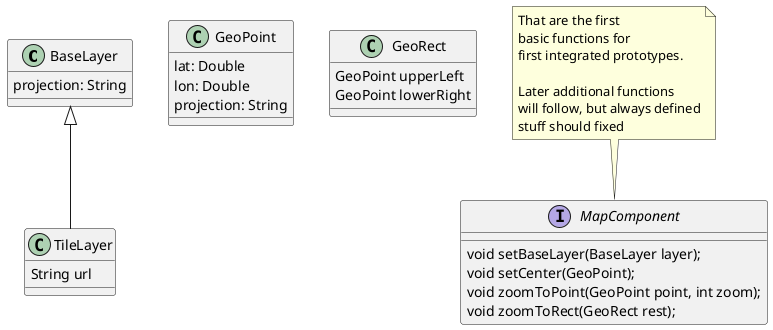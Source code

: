 @startuml

class BaseLayer {
    projection: String
}

class TileLayer extends BaseLayer {
    String url
}

class GeoPoint {
    lat: Double
    lon: Double
    projection: String
}

class GeoRect {
    GeoPoint upperLeft
    GeoPoint lowerRight
}

interface MapComponent {
    void setBaseLayer(BaseLayer layer);
    void setCenter(GeoPoint);
    void zoomToPoint(GeoPoint point, int zoom);
    void zoomToRect(GeoRect rest);
}

note top of MapComponent
That are the first
basic functions for
first integrated prototypes.

Later additional functions
will follow, but always defined
stuff should fixed
end note

@enduml